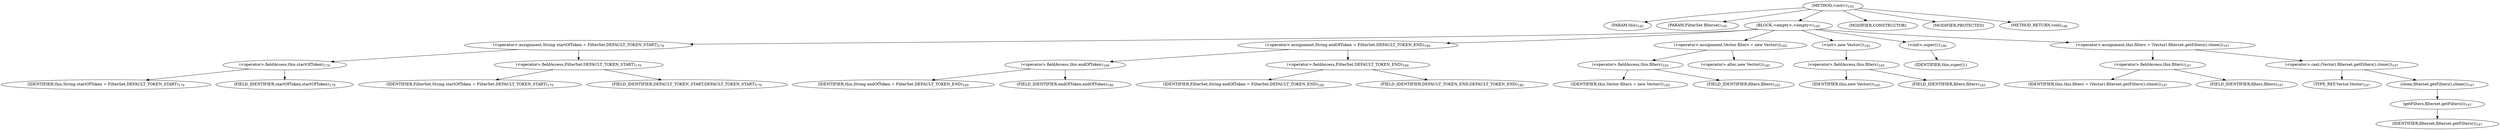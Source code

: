 digraph "&lt;init&gt;" {  
"239" [label = <(METHOD,&lt;init&gt;)<SUB>195</SUB>> ]
"42" [label = <(PARAM,this)<SUB>195</SUB>> ]
"240" [label = <(PARAM,FilterSet filterset)<SUB>195</SUB>> ]
"241" [label = <(BLOCK,&lt;empty&gt;,&lt;empty&gt;)<SUB>195</SUB>> ]
"242" [label = <(&lt;operator&gt;.assignment,String startOfToken = FilterSet.DEFAULT_TOKEN_START)<SUB>179</SUB>> ]
"243" [label = <(&lt;operator&gt;.fieldAccess,this.startOfToken)<SUB>179</SUB>> ]
"244" [label = <(IDENTIFIER,this,String startOfToken = FilterSet.DEFAULT_TOKEN_START)<SUB>179</SUB>> ]
"245" [label = <(FIELD_IDENTIFIER,startOfToken,startOfToken)<SUB>179</SUB>> ]
"246" [label = <(&lt;operator&gt;.fieldAccess,FilterSet.DEFAULT_TOKEN_START)<SUB>179</SUB>> ]
"247" [label = <(IDENTIFIER,FilterSet,String startOfToken = FilterSet.DEFAULT_TOKEN_START)<SUB>179</SUB>> ]
"248" [label = <(FIELD_IDENTIFIER,DEFAULT_TOKEN_START,DEFAULT_TOKEN_START)<SUB>179</SUB>> ]
"249" [label = <(&lt;operator&gt;.assignment,String endOfToken = FilterSet.DEFAULT_TOKEN_END)<SUB>180</SUB>> ]
"250" [label = <(&lt;operator&gt;.fieldAccess,this.endOfToken)<SUB>180</SUB>> ]
"251" [label = <(IDENTIFIER,this,String endOfToken = FilterSet.DEFAULT_TOKEN_END)<SUB>180</SUB>> ]
"252" [label = <(FIELD_IDENTIFIER,endOfToken,endOfToken)<SUB>180</SUB>> ]
"253" [label = <(&lt;operator&gt;.fieldAccess,FilterSet.DEFAULT_TOKEN_END)<SUB>180</SUB>> ]
"254" [label = <(IDENTIFIER,FilterSet,String endOfToken = FilterSet.DEFAULT_TOKEN_END)<SUB>180</SUB>> ]
"255" [label = <(FIELD_IDENTIFIER,DEFAULT_TOKEN_END,DEFAULT_TOKEN_END)<SUB>180</SUB>> ]
"256" [label = <(&lt;operator&gt;.assignment,Vector filters = new Vector())<SUB>185</SUB>> ]
"257" [label = <(&lt;operator&gt;.fieldAccess,this.filters)<SUB>185</SUB>> ]
"258" [label = <(IDENTIFIER,this,Vector filters = new Vector())<SUB>185</SUB>> ]
"259" [label = <(FIELD_IDENTIFIER,filters,filters)<SUB>185</SUB>> ]
"260" [label = <(&lt;operator&gt;.alloc,new Vector())<SUB>185</SUB>> ]
"261" [label = <(&lt;init&gt;,new Vector())<SUB>185</SUB>> ]
"262" [label = <(&lt;operator&gt;.fieldAccess,this.filters)<SUB>185</SUB>> ]
"263" [label = <(IDENTIFIER,this,new Vector())<SUB>185</SUB>> ]
"264" [label = <(FIELD_IDENTIFIER,filters,filters)<SUB>185</SUB>> ]
"265" [label = <(&lt;init&gt;,super();)<SUB>196</SUB>> ]
"41" [label = <(IDENTIFIER,this,super();)> ]
"266" [label = <(&lt;operator&gt;.assignment,this.filters = (Vector) filterset.getFilters().clone())<SUB>197</SUB>> ]
"267" [label = <(&lt;operator&gt;.fieldAccess,this.filters)<SUB>197</SUB>> ]
"43" [label = <(IDENTIFIER,this,this.filters = (Vector) filterset.getFilters().clone())<SUB>197</SUB>> ]
"268" [label = <(FIELD_IDENTIFIER,filters,filters)<SUB>197</SUB>> ]
"269" [label = <(&lt;operator&gt;.cast,(Vector) filterset.getFilters().clone())<SUB>197</SUB>> ]
"270" [label = <(TYPE_REF,Vector,Vector)<SUB>197</SUB>> ]
"271" [label = <(clone,filterset.getFilters().clone())<SUB>197</SUB>> ]
"272" [label = <(getFilters,filterset.getFilters())<SUB>197</SUB>> ]
"273" [label = <(IDENTIFIER,filterset,filterset.getFilters())<SUB>197</SUB>> ]
"274" [label = <(MODIFIER,CONSTRUCTOR)> ]
"275" [label = <(MODIFIER,PROTECTED)> ]
"276" [label = <(METHOD_RETURN,void)<SUB>198</SUB>> ]
  "239" -> "42" 
  "239" -> "240" 
  "239" -> "241" 
  "239" -> "274" 
  "239" -> "275" 
  "239" -> "276" 
  "241" -> "242" 
  "241" -> "249" 
  "241" -> "256" 
  "241" -> "261" 
  "241" -> "265" 
  "241" -> "266" 
  "242" -> "243" 
  "242" -> "246" 
  "243" -> "244" 
  "243" -> "245" 
  "246" -> "247" 
  "246" -> "248" 
  "249" -> "250" 
  "249" -> "253" 
  "250" -> "251" 
  "250" -> "252" 
  "253" -> "254" 
  "253" -> "255" 
  "256" -> "257" 
  "256" -> "260" 
  "257" -> "258" 
  "257" -> "259" 
  "261" -> "262" 
  "262" -> "263" 
  "262" -> "264" 
  "265" -> "41" 
  "266" -> "267" 
  "266" -> "269" 
  "267" -> "43" 
  "267" -> "268" 
  "269" -> "270" 
  "269" -> "271" 
  "271" -> "272" 
  "272" -> "273" 
}
